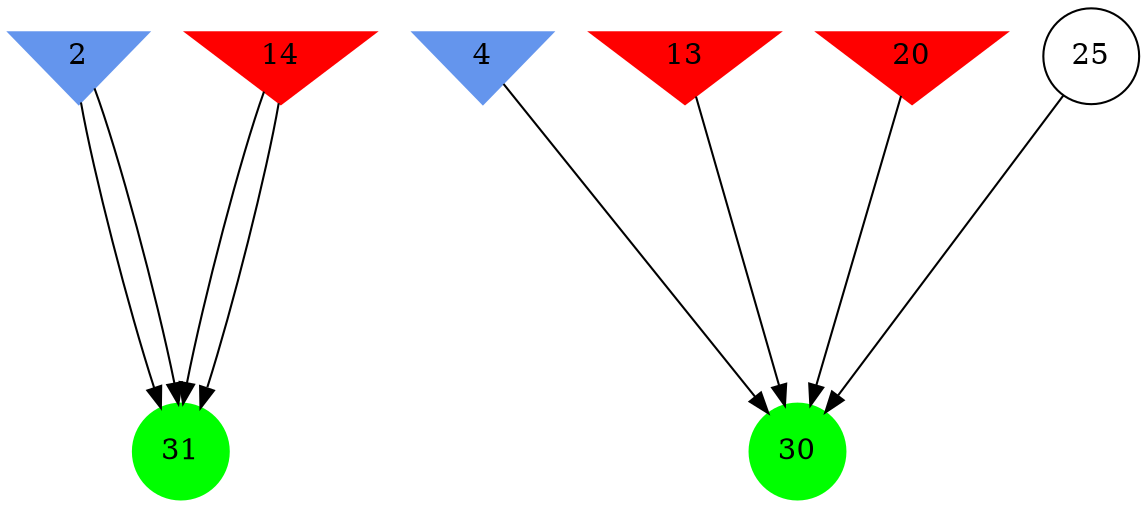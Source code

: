 digraph brain {
	ranksep=2.0;
	2 [shape=invtriangle,style=filled,color=cornflowerblue];
	4 [shape=invtriangle,style=filled,color=cornflowerblue];
	13 [shape=invtriangle,style=filled,color=red];
	14 [shape=invtriangle,style=filled,color=red];
	20 [shape=invtriangle,style=filled,color=red];
	25 [shape=circle,color=black];
	30 [shape=circle,style=filled,color=green];
	31 [shape=circle,style=filled,color=green];
	4	->	30;
	13	->	30;
	25	->	30;
	20	->	30;
	2	->	31;
	2	->	31;
	14	->	31;
	14	->	31;
	{ rank=same; 2; 4; 13; 14; 20; }
	{ rank=same; 25; }
	{ rank=same; 30; 31; }
}
